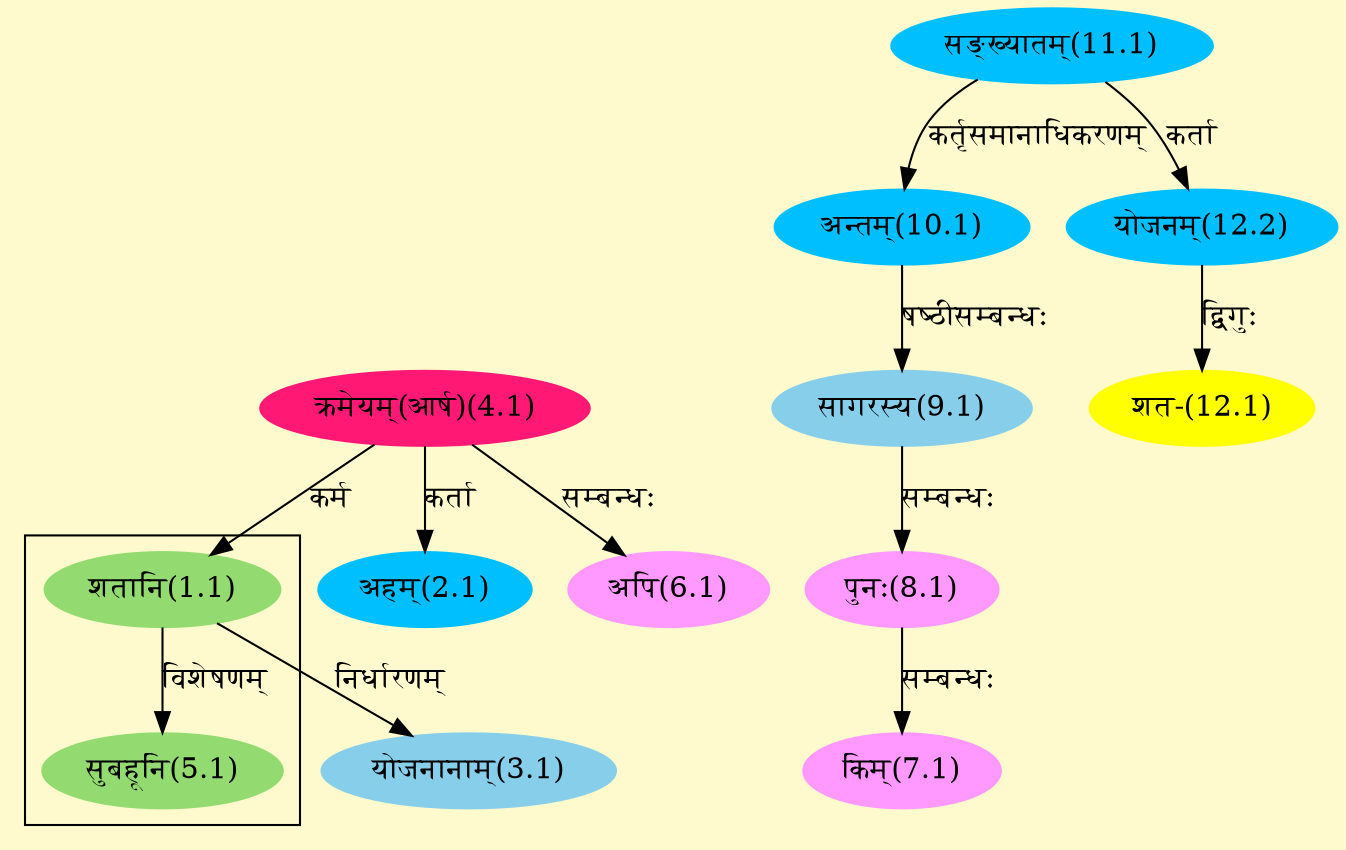 digraph G{
rankdir=BT;
 compound=true;
 bgcolor="lemonchiffon1";

subgraph cluster_1{
Node5_1 [style=filled, color="#93DB70" label = "सुबहूनि(5.1)"]
Node1_1 [style=filled, color="#93DB70" label = "शतानि(1.1)"]

}
Node1_1 [style=filled, color="#93DB70" label = "शतानि(1.1)"]
Node4_1 [style=filled, color="#FF1975" label = "क्रमेयम्(आर्ष)(4.1)"]
Node2_1 [style=filled, color="#00BFFF" label = "अहम्(2.1)"]
Node3_1 [style=filled, color="#87CEEB" label = "योजनानाम्(3.1)"]
Node [style=filled, color="" label = "()"]
Node6_1 [style=filled, color="#FF99FF" label = "अपि(6.1)"]
Node7_1 [style=filled, color="#FF99FF" label = "किम्(7.1)"]
Node8_1 [style=filled, color="#FF99FF" label = "पुनः(8.1)"]
Node9_1 [style=filled, color="#87CEEB" label = "सागरस्य(9.1)"]
Node10_1 [style=filled, color="#00BFFF" label = "अन्तम्(10.1)"]
Node11_1 [style=filled, color="#00BFFF" label = "सङ्ख्यातम्(11.1)"]
Node12_1 [style=filled, color="#FFFF00" label = "शत-(12.1)"]
Node12_2 [style=filled, color="#00BFFF" label = "योजनम्(12.2)"]
/* Start of Relations section */

Node1_1 -> Node4_1 [  label="कर्म"  dir="back" ]
Node2_1 -> Node4_1 [  label="कर्ता"  dir="back" ]
Node3_1 -> Node1_1 [  label="निर्धारणम्"  dir="back" ]
Node5_1 -> Node1_1 [  label="विशेषणम्"  dir="back" ]
Node6_1 -> Node4_1 [  label="सम्बन्धः"  dir="back" ]
Node7_1 -> Node8_1 [  label="सम्बन्धः"  dir="back" ]
Node8_1 -> Node9_1 [  label="सम्बन्धः"  dir="back" ]
Node9_1 -> Node10_1 [  label="षष्ठीसम्बन्धः"  dir="back" ]
Node10_1 -> Node11_1 [  label="कर्तृसमानाधिकरणम्"  dir="back" ]
Node12_1 -> Node12_2 [  label="द्विगुः"  dir="back" ]
Node12_2 -> Node11_1 [  label="कर्ता"  dir="back" ]
}
